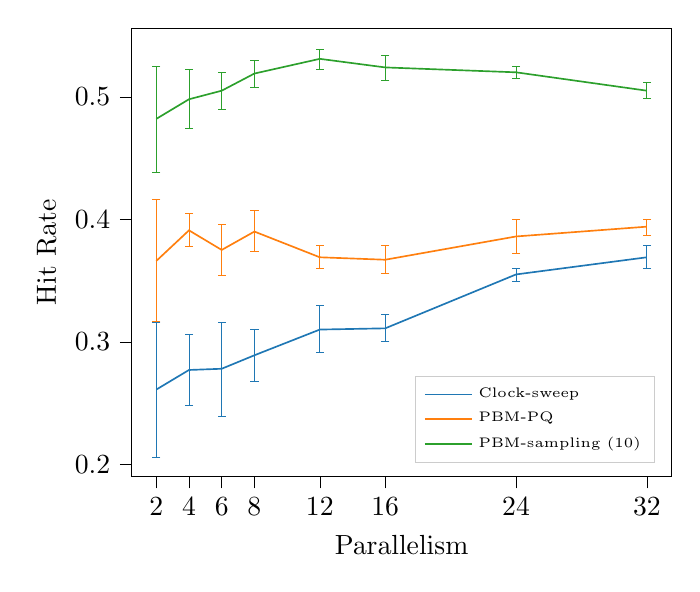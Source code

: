 % This file was created with tikzplotlib v0.10.1.
\begin{tikzpicture}

\definecolor{darkgray176}{RGB}{176,176,176}
\definecolor{darkorange25512714}{RGB}{255,127,14}
\definecolor{forestgreen4416044}{RGB}{44,160,44}
\definecolor{lightgray204}{RGB}{204,204,204}
\definecolor{steelblue31119180}{RGB}{31,119,180}

\begin{axis}[
legend cell align={left},
legend style={
  font=\tiny,
  fill opacity=0.8,
  draw opacity=1,
  text opacity=1,
  at={(0.97,0.03)},
  anchor=south east,
  draw=lightgray204
},
tick align=outside,
tick pos=left,
%title={Hit rate vs parallelism - RAM Sequential Scan Microbenchmarks},
x grid style={darkgray176},
xlabel={Parallelism},
xtick=data,
xmin=0.5, xmax=33.5,
xtick style={color=black},
y grid style={darkgray176},
ylabel={Hit Rate},
ymin=0.19, ymax=0.556,
ytick style={color=black}
]
\path [draw=steelblue31119180, line width=0.3px]
(axis cs:2,0.206)
--(axis cs:2,0.316);

\path [draw=steelblue31119180, line width=0.3px]
(axis cs:4,0.248)
--(axis cs:4,0.306);

\path [draw=steelblue31119180, line width=0.3px]
(axis cs:6,0.239)
--(axis cs:6,0.316);

\path [draw=steelblue31119180, line width=0.3px]
(axis cs:8,0.268)
--(axis cs:8,0.31);

\path [draw=steelblue31119180, line width=0.3px]
(axis cs:12,0.291)
--(axis cs:12,0.33);

\path [draw=steelblue31119180, line width=0.3px]
(axis cs:16,0.3)
--(axis cs:16,0.322);

\path [draw=steelblue31119180, line width=0.3px]
(axis cs:24,0.349)
--(axis cs:24,0.36);

\path [draw=steelblue31119180, line width=0.3px]
(axis cs:32,0.36)
--(axis cs:32,0.379);

\addplot [line width=0.3px, steelblue31119180, mark=-, mark size=1.5, mark options={solid}, only marks, forget plot]
table {%
2 0.206
4 0.248
6 0.239
8 0.268
12 0.291
16 0.3
24 0.349
32 0.36
};
\addplot [line width=0.3px, steelblue31119180, mark=-, mark size=1.5, mark options={solid}, only marks, forget plot]
table {%
2 0.316
4 0.306
6 0.316
8 0.31
12 0.33
16 0.322
24 0.36
32 0.379
};
\path [draw=darkorange25512714, line width=0.3px]
(axis cs:2,0.317)
--(axis cs:2,0.416);

\path [draw=darkorange25512714, line width=0.3px]
(axis cs:4,0.378)
--(axis cs:4,0.405);

\path [draw=darkorange25512714, line width=0.3px]
(axis cs:6,0.354)
--(axis cs:6,0.396);

\path [draw=darkorange25512714, line width=0.3px]
(axis cs:8,0.374)
--(axis cs:8,0.407);

\path [draw=darkorange25512714, line width=0.3px]
(axis cs:12,0.36)
--(axis cs:12,0.379);

\path [draw=darkorange25512714, line width=0.3px]
(axis cs:16,0.356)
--(axis cs:16,0.379);

\path [draw=darkorange25512714, line width=0.3px]
(axis cs:24,0.372)
--(axis cs:24,0.4);

\path [draw=darkorange25512714, line width=0.3px]
(axis cs:32,0.387)
--(axis cs:32,0.4);

\addplot [line width=0.3px, darkorange25512714, mark=-, mark size=1.5, mark options={solid}, only marks, forget plot]
table {%
2 0.317
4 0.378
6 0.354
8 0.374
12 0.36
16 0.356
24 0.372
32 0.387
};
\addplot [line width=0.3px, darkorange25512714, mark=-, mark size=1.5, mark options={solid}, only marks, forget plot]
table {%
2 0.416
4 0.405
6 0.396
8 0.407
12 0.379
16 0.379
24 0.4
32 0.4
};
\path [draw=forestgreen4416044, line width=0.3px]
(axis cs:2,0.438)
--(axis cs:2,0.525);

\path [draw=forestgreen4416044, line width=0.3px]
(axis cs:4,0.474)
--(axis cs:4,0.522);

\path [draw=forestgreen4416044, line width=0.3px]
(axis cs:6,0.49)
--(axis cs:6,0.52);

\path [draw=forestgreen4416044, line width=0.3px]
(axis cs:8,0.508)
--(axis cs:8,0.53);

\path [draw=forestgreen4416044, line width=0.3px]
(axis cs:12,0.522)
--(axis cs:12,0.539);

\path [draw=forestgreen4416044, line width=0.3px]
(axis cs:16,0.513)
--(axis cs:16,0.534);

\path [draw=forestgreen4416044, line width=0.3px]
(axis cs:24,0.515)
--(axis cs:24,0.525);

\path [draw=forestgreen4416044, line width=0.3px]
(axis cs:32,0.499)
--(axis cs:32,0.512);

\addplot [line width=0.3px, forestgreen4416044, mark=-, mark size=1.5, mark options={solid}, only marks, forget plot]
table {%
2 0.438
4 0.474
6 0.49
8 0.508
12 0.522
16 0.513
24 0.515
32 0.499
};
\addplot [line width=0.3px, forestgreen4416044, mark=-, mark size=1.5, mark options={solid}, only marks, forget plot]
table {%
2 0.525
4 0.522
6 0.52
8 0.53
12 0.539
16 0.534
24 0.525
32 0.512
};
\addplot [semithick, steelblue31119180]
table {%
2 0.261
4 0.277
6 0.278
8 0.289
12 0.31
16 0.311
24 0.355
32 0.369
};
\addlegendentry{Clock-sweep}
\addplot [semithick, darkorange25512714]
table {%
2 0.366
4 0.391
6 0.375
8 0.39
12 0.369
16 0.367
24 0.386
32 0.394
};
\addlegendentry{PBM-PQ}
\addplot [semithick, forestgreen4416044]
table {%
2 0.482
4 0.498
6 0.505
8 0.519
12 0.531
16 0.524
24 0.52
32 0.505
};
\addlegendentry{PBM-sampling (10)}
\end{axis}

\end{tikzpicture}
